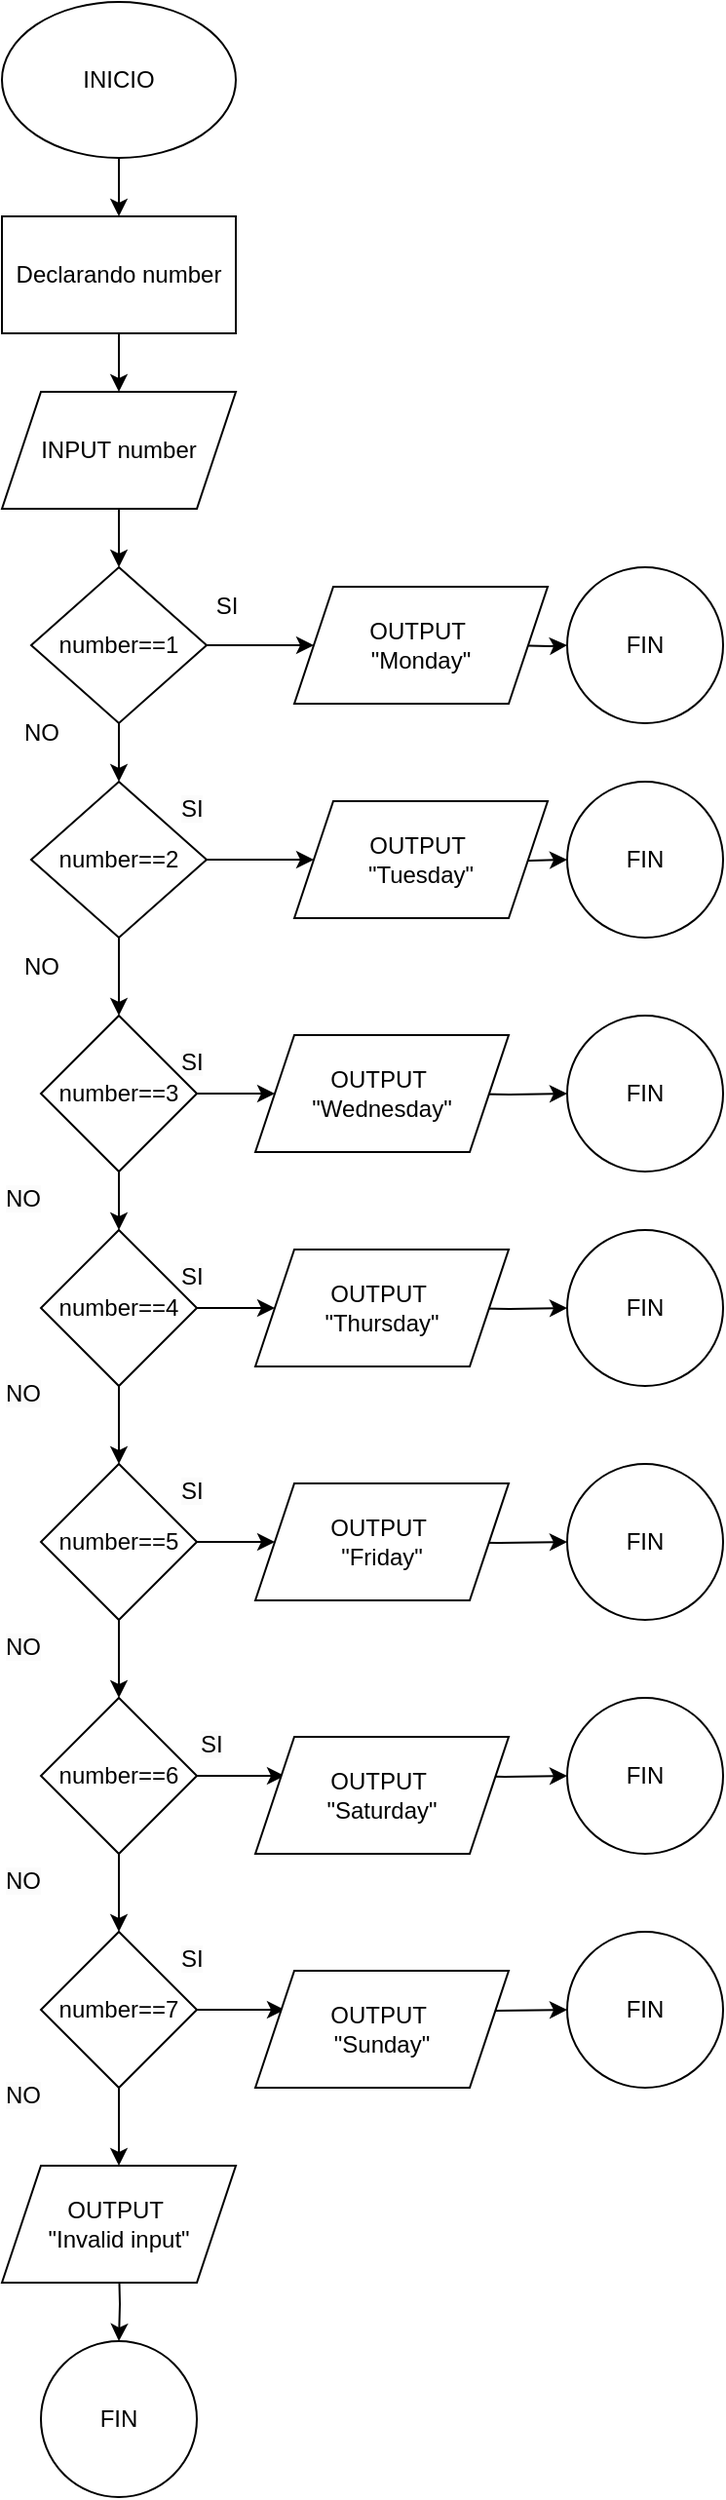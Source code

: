 <mxfile version="24.3.1" type="google">
  <diagram name="Página-1" id="AkaSSvfcnQ7Qk9KbrOoB">
    <mxGraphModel grid="1" page="1" gridSize="10" guides="1" tooltips="1" connect="1" arrows="1" fold="1" pageScale="1" pageWidth="827" pageHeight="1169" math="0" shadow="0">
      <root>
        <mxCell id="0" />
        <mxCell id="1" parent="0" />
        <mxCell id="wdbdzwJytdkCPi4RzAZK-3" value="" style="edgeStyle=orthogonalEdgeStyle;rounded=0;orthogonalLoop=1;jettySize=auto;html=1;" edge="1" parent="1" source="wdbdzwJytdkCPi4RzAZK-1" target="wdbdzwJytdkCPi4RzAZK-2">
          <mxGeometry relative="1" as="geometry" />
        </mxCell>
        <mxCell id="wdbdzwJytdkCPi4RzAZK-1" value="INICIO" style="ellipse;whiteSpace=wrap;html=1;" vertex="1" parent="1">
          <mxGeometry x="340" y="120" width="120" height="80" as="geometry" />
        </mxCell>
        <mxCell id="wdbdzwJytdkCPi4RzAZK-5" value="" style="edgeStyle=orthogonalEdgeStyle;rounded=0;orthogonalLoop=1;jettySize=auto;html=1;" edge="1" parent="1" source="wdbdzwJytdkCPi4RzAZK-2" target="wdbdzwJytdkCPi4RzAZK-4">
          <mxGeometry relative="1" as="geometry" />
        </mxCell>
        <mxCell id="wdbdzwJytdkCPi4RzAZK-2" value="Declarando number" style="whiteSpace=wrap;html=1;" vertex="1" parent="1">
          <mxGeometry x="340" y="230" width="120" height="60" as="geometry" />
        </mxCell>
        <mxCell id="wdbdzwJytdkCPi4RzAZK-7" value="" style="edgeStyle=orthogonalEdgeStyle;rounded=0;orthogonalLoop=1;jettySize=auto;html=1;" edge="1" parent="1" source="wdbdzwJytdkCPi4RzAZK-4" target="wdbdzwJytdkCPi4RzAZK-6">
          <mxGeometry relative="1" as="geometry" />
        </mxCell>
        <mxCell id="wdbdzwJytdkCPi4RzAZK-4" value="INPUT number" style="shape=parallelogram;perimeter=parallelogramPerimeter;whiteSpace=wrap;html=1;fixedSize=1;" vertex="1" parent="1">
          <mxGeometry x="340" y="320" width="120" height="60" as="geometry" />
        </mxCell>
        <mxCell id="wdbdzwJytdkCPi4RzAZK-10" value="" style="edgeStyle=orthogonalEdgeStyle;rounded=0;orthogonalLoop=1;jettySize=auto;html=1;" edge="1" parent="1" source="wdbdzwJytdkCPi4RzAZK-6">
          <mxGeometry relative="1" as="geometry">
            <mxPoint x="500" y="450" as="targetPoint" />
          </mxGeometry>
        </mxCell>
        <mxCell id="wdbdzwJytdkCPi4RzAZK-12" value="" style="edgeStyle=orthogonalEdgeStyle;rounded=0;orthogonalLoop=1;jettySize=auto;html=1;" edge="1" parent="1" source="wdbdzwJytdkCPi4RzAZK-6" target="wdbdzwJytdkCPi4RzAZK-11">
          <mxGeometry relative="1" as="geometry" />
        </mxCell>
        <mxCell id="wdbdzwJytdkCPi4RzAZK-6" value="number==1" style="rhombus;whiteSpace=wrap;html=1;" vertex="1" parent="1">
          <mxGeometry x="355" y="410" width="90" height="80" as="geometry" />
        </mxCell>
        <mxCell id="wdbdzwJytdkCPi4RzAZK-53" value="" style="edgeStyle=orthogonalEdgeStyle;rounded=0;orthogonalLoop=1;jettySize=auto;html=1;" edge="1" parent="1" target="wdbdzwJytdkCPi4RzAZK-52">
          <mxGeometry relative="1" as="geometry">
            <mxPoint x="600" y="450" as="sourcePoint" />
          </mxGeometry>
        </mxCell>
        <mxCell id="wdbdzwJytdkCPi4RzAZK-14" value="" style="edgeStyle=orthogonalEdgeStyle;rounded=0;orthogonalLoop=1;jettySize=auto;html=1;" edge="1" parent="1" source="wdbdzwJytdkCPi4RzAZK-11" target="wdbdzwJytdkCPi4RzAZK-13">
          <mxGeometry relative="1" as="geometry" />
        </mxCell>
        <mxCell id="wdbdzwJytdkCPi4RzAZK-32" value="" style="edgeStyle=orthogonalEdgeStyle;rounded=0;orthogonalLoop=1;jettySize=auto;html=1;" edge="1" parent="1" source="wdbdzwJytdkCPi4RzAZK-11">
          <mxGeometry relative="1" as="geometry">
            <mxPoint x="500" y="560" as="targetPoint" />
          </mxGeometry>
        </mxCell>
        <mxCell id="wdbdzwJytdkCPi4RzAZK-11" value="number==2" style="rhombus;whiteSpace=wrap;html=1;" vertex="1" parent="1">
          <mxGeometry x="355" y="520" width="90" height="80" as="geometry" />
        </mxCell>
        <mxCell id="wdbdzwJytdkCPi4RzAZK-16" value="" style="edgeStyle=orthogonalEdgeStyle;rounded=0;orthogonalLoop=1;jettySize=auto;html=1;" edge="1" parent="1" source="wdbdzwJytdkCPi4RzAZK-13" target="wdbdzwJytdkCPi4RzAZK-15">
          <mxGeometry relative="1" as="geometry" />
        </mxCell>
        <mxCell id="wdbdzwJytdkCPi4RzAZK-34" value="" style="edgeStyle=orthogonalEdgeStyle;rounded=0;orthogonalLoop=1;jettySize=auto;html=1;" edge="1" parent="1" source="wdbdzwJytdkCPi4RzAZK-13">
          <mxGeometry relative="1" as="geometry">
            <mxPoint x="480" y="680" as="targetPoint" />
          </mxGeometry>
        </mxCell>
        <mxCell id="wdbdzwJytdkCPi4RzAZK-13" value="number==3" style="rhombus;whiteSpace=wrap;html=1;" vertex="1" parent="1">
          <mxGeometry x="360" y="640" width="80" height="80" as="geometry" />
        </mxCell>
        <mxCell id="wdbdzwJytdkCPi4RzAZK-18" value="" style="edgeStyle=orthogonalEdgeStyle;rounded=0;orthogonalLoop=1;jettySize=auto;html=1;" edge="1" parent="1" source="wdbdzwJytdkCPi4RzAZK-15" target="wdbdzwJytdkCPi4RzAZK-17">
          <mxGeometry relative="1" as="geometry" />
        </mxCell>
        <mxCell id="wdbdzwJytdkCPi4RzAZK-36" value="" style="edgeStyle=orthogonalEdgeStyle;rounded=0;orthogonalLoop=1;jettySize=auto;html=1;" edge="1" parent="1" source="wdbdzwJytdkCPi4RzAZK-15">
          <mxGeometry relative="1" as="geometry">
            <mxPoint x="480" y="790" as="targetPoint" />
          </mxGeometry>
        </mxCell>
        <mxCell id="wdbdzwJytdkCPi4RzAZK-15" value="number==4" style="rhombus;whiteSpace=wrap;html=1;" vertex="1" parent="1">
          <mxGeometry x="360" y="750" width="80" height="80" as="geometry" />
        </mxCell>
        <mxCell id="wdbdzwJytdkCPi4RzAZK-20" value="" style="edgeStyle=orthogonalEdgeStyle;rounded=0;orthogonalLoop=1;jettySize=auto;html=1;" edge="1" parent="1" source="wdbdzwJytdkCPi4RzAZK-17" target="wdbdzwJytdkCPi4RzAZK-19">
          <mxGeometry relative="1" as="geometry" />
        </mxCell>
        <mxCell id="wdbdzwJytdkCPi4RzAZK-38" value="" style="edgeStyle=orthogonalEdgeStyle;rounded=0;orthogonalLoop=1;jettySize=auto;html=1;" edge="1" parent="1" source="wdbdzwJytdkCPi4RzAZK-17">
          <mxGeometry relative="1" as="geometry">
            <mxPoint x="480" y="910" as="targetPoint" />
          </mxGeometry>
        </mxCell>
        <mxCell id="wdbdzwJytdkCPi4RzAZK-17" value="number==5" style="rhombus;whiteSpace=wrap;html=1;" vertex="1" parent="1">
          <mxGeometry x="360" y="870" width="80" height="80" as="geometry" />
        </mxCell>
        <mxCell id="wdbdzwJytdkCPi4RzAZK-22" value="" style="edgeStyle=orthogonalEdgeStyle;rounded=0;orthogonalLoop=1;jettySize=auto;html=1;" edge="1" parent="1" source="wdbdzwJytdkCPi4RzAZK-19" target="wdbdzwJytdkCPi4RzAZK-21">
          <mxGeometry relative="1" as="geometry" />
        </mxCell>
        <mxCell id="wdbdzwJytdkCPi4RzAZK-40" value="" style="edgeStyle=orthogonalEdgeStyle;rounded=0;orthogonalLoop=1;jettySize=auto;html=1;" edge="1" parent="1" source="wdbdzwJytdkCPi4RzAZK-19">
          <mxGeometry relative="1" as="geometry">
            <mxPoint x="485" y="1030" as="targetPoint" />
          </mxGeometry>
        </mxCell>
        <mxCell id="wdbdzwJytdkCPi4RzAZK-19" value="number==6" style="rhombus;whiteSpace=wrap;html=1;" vertex="1" parent="1">
          <mxGeometry x="360" y="990" width="80" height="80" as="geometry" />
        </mxCell>
        <mxCell id="wdbdzwJytdkCPi4RzAZK-42" value="" style="edgeStyle=orthogonalEdgeStyle;rounded=0;orthogonalLoop=1;jettySize=auto;html=1;" edge="1" parent="1" source="wdbdzwJytdkCPi4RzAZK-21">
          <mxGeometry relative="1" as="geometry">
            <mxPoint x="485" y="1150" as="targetPoint" />
          </mxGeometry>
        </mxCell>
        <mxCell id="wdbdzwJytdkCPi4RzAZK-44" value="" style="edgeStyle=orthogonalEdgeStyle;rounded=0;orthogonalLoop=1;jettySize=auto;html=1;" edge="1" parent="1" source="wdbdzwJytdkCPi4RzAZK-21">
          <mxGeometry relative="1" as="geometry">
            <mxPoint x="400" y="1230" as="targetPoint" />
          </mxGeometry>
        </mxCell>
        <mxCell id="wdbdzwJytdkCPi4RzAZK-21" value="number==7" style="rhombus;whiteSpace=wrap;html=1;" vertex="1" parent="1">
          <mxGeometry x="360" y="1110" width="80" height="80" as="geometry" />
        </mxCell>
        <mxCell id="wdbdzwJytdkCPi4RzAZK-23" value="SI" style="text;html=1;align=center;verticalAlign=middle;resizable=0;points=[];autosize=1;strokeColor=none;fillColor=none;" vertex="1" parent="1">
          <mxGeometry x="440" y="415" width="30" height="30" as="geometry" />
        </mxCell>
        <mxCell id="wdbdzwJytdkCPi4RzAZK-24" value="&lt;span style=&quot;color: rgb(0, 0, 0); font-family: Helvetica; font-size: 12px; font-style: normal; font-variant-ligatures: normal; font-variant-caps: normal; font-weight: 400; letter-spacing: normal; orphans: 2; text-align: center; text-indent: 0px; text-transform: none; widows: 2; word-spacing: 0px; -webkit-text-stroke-width: 0px; white-space: nowrap; background-color: rgb(251, 251, 251); text-decoration-thickness: initial; text-decoration-style: initial; text-decoration-color: initial; display: inline !important; float: none;&quot;&gt;SI&lt;/span&gt;" style="text;whiteSpace=wrap;html=1;" vertex="1" parent="1">
          <mxGeometry x="430" y="520" width="40" height="30" as="geometry" />
        </mxCell>
        <mxCell id="wdbdzwJytdkCPi4RzAZK-25" value="&lt;span style=&quot;color: rgb(0, 0, 0); font-family: Helvetica; font-size: 12px; font-style: normal; font-variant-ligatures: normal; font-variant-caps: normal; font-weight: 400; letter-spacing: normal; orphans: 2; text-align: center; text-indent: 0px; text-transform: none; widows: 2; word-spacing: 0px; -webkit-text-stroke-width: 0px; white-space: nowrap; background-color: rgb(251, 251, 251); text-decoration-thickness: initial; text-decoration-style: initial; text-decoration-color: initial; display: inline !important; float: none;&quot;&gt;SI&lt;/span&gt;" style="text;whiteSpace=wrap;html=1;" vertex="1" parent="1">
          <mxGeometry x="430" y="650" width="40" height="20" as="geometry" />
        </mxCell>
        <mxCell id="wdbdzwJytdkCPi4RzAZK-26" value="&lt;span style=&quot;color: rgb(0, 0, 0); font-family: Helvetica; font-size: 12px; font-style: normal; font-variant-ligatures: normal; font-variant-caps: normal; font-weight: 400; letter-spacing: normal; orphans: 2; text-align: center; text-indent: 0px; text-transform: none; widows: 2; word-spacing: 0px; -webkit-text-stroke-width: 0px; white-space: nowrap; background-color: rgb(251, 251, 251); text-decoration-thickness: initial; text-decoration-style: initial; text-decoration-color: initial; display: inline !important; float: none;&quot;&gt;SI&lt;/span&gt;" style="text;whiteSpace=wrap;html=1;" vertex="1" parent="1">
          <mxGeometry x="430" y="760" width="40" height="20" as="geometry" />
        </mxCell>
        <mxCell id="wdbdzwJytdkCPi4RzAZK-27" value="&lt;span style=&quot;color: rgb(0, 0, 0); font-family: Helvetica; font-size: 12px; font-style: normal; font-variant-ligatures: normal; font-variant-caps: normal; font-weight: 400; letter-spacing: normal; orphans: 2; text-align: center; text-indent: 0px; text-transform: none; widows: 2; word-spacing: 0px; -webkit-text-stroke-width: 0px; white-space: nowrap; background-color: rgb(251, 251, 251); text-decoration-thickness: initial; text-decoration-style: initial; text-decoration-color: initial; display: inline !important; float: none;&quot;&gt;SI&lt;/span&gt;" style="text;whiteSpace=wrap;html=1;" vertex="1" parent="1">
          <mxGeometry x="430" y="870" width="40" height="20" as="geometry" />
        </mxCell>
        <mxCell id="wdbdzwJytdkCPi4RzAZK-28" value="&lt;span style=&quot;color: rgb(0, 0, 0); font-family: Helvetica; font-size: 12px; font-style: normal; font-variant-ligatures: normal; font-variant-caps: normal; font-weight: 400; letter-spacing: normal; orphans: 2; text-align: center; text-indent: 0px; text-transform: none; widows: 2; word-spacing: 0px; -webkit-text-stroke-width: 0px; white-space: nowrap; background-color: rgb(251, 251, 251); text-decoration-thickness: initial; text-decoration-style: initial; text-decoration-color: initial; display: inline !important; float: none;&quot;&gt;SI&lt;/span&gt;" style="text;whiteSpace=wrap;html=1;" vertex="1" parent="1">
          <mxGeometry x="440" y="1000" width="40" height="20" as="geometry" />
        </mxCell>
        <mxCell id="wdbdzwJytdkCPi4RzAZK-29" value="&lt;span style=&quot;color: rgb(0, 0, 0); font-family: Helvetica; font-size: 12px; font-style: normal; font-variant-ligatures: normal; font-variant-caps: normal; font-weight: 400; letter-spacing: normal; orphans: 2; text-align: center; text-indent: 0px; text-transform: none; widows: 2; word-spacing: 0px; -webkit-text-stroke-width: 0px; white-space: nowrap; background-color: rgb(251, 251, 251); text-decoration-thickness: initial; text-decoration-style: initial; text-decoration-color: initial; display: inline !important; float: none;&quot;&gt;SI&lt;/span&gt;" style="text;whiteSpace=wrap;html=1;" vertex="1" parent="1">
          <mxGeometry x="430" y="1110" width="40" height="30" as="geometry" />
        </mxCell>
        <mxCell id="wdbdzwJytdkCPi4RzAZK-55" value="" style="edgeStyle=orthogonalEdgeStyle;rounded=0;orthogonalLoop=1;jettySize=auto;html=1;" edge="1" parent="1" target="wdbdzwJytdkCPi4RzAZK-54">
          <mxGeometry relative="1" as="geometry">
            <mxPoint x="590" y="560" as="sourcePoint" />
          </mxGeometry>
        </mxCell>
        <mxCell id="wdbdzwJytdkCPi4RzAZK-57" value="" style="edgeStyle=orthogonalEdgeStyle;rounded=0;orthogonalLoop=1;jettySize=auto;html=1;" edge="1" parent="1" target="wdbdzwJytdkCPi4RzAZK-56">
          <mxGeometry relative="1" as="geometry">
            <mxPoint x="570" y="680" as="sourcePoint" />
          </mxGeometry>
        </mxCell>
        <mxCell id="wdbdzwJytdkCPi4RzAZK-59" value="" style="edgeStyle=orthogonalEdgeStyle;rounded=0;orthogonalLoop=1;jettySize=auto;html=1;" edge="1" parent="1" target="wdbdzwJytdkCPi4RzAZK-58">
          <mxGeometry relative="1" as="geometry">
            <mxPoint x="570" y="790" as="sourcePoint" />
          </mxGeometry>
        </mxCell>
        <mxCell id="wdbdzwJytdkCPi4RzAZK-61" value="" style="edgeStyle=orthogonalEdgeStyle;rounded=0;orthogonalLoop=1;jettySize=auto;html=1;" edge="1" parent="1" target="wdbdzwJytdkCPi4RzAZK-60">
          <mxGeometry relative="1" as="geometry">
            <mxPoint x="560" y="910" as="sourcePoint" />
          </mxGeometry>
        </mxCell>
        <mxCell id="wdbdzwJytdkCPi4RzAZK-63" value="" style="edgeStyle=orthogonalEdgeStyle;rounded=0;orthogonalLoop=1;jettySize=auto;html=1;" edge="1" parent="1" target="wdbdzwJytdkCPi4RzAZK-62">
          <mxGeometry relative="1" as="geometry">
            <mxPoint x="565" y="1030" as="sourcePoint" />
          </mxGeometry>
        </mxCell>
        <mxCell id="wdbdzwJytdkCPi4RzAZK-65" value="" style="edgeStyle=orthogonalEdgeStyle;rounded=0;orthogonalLoop=1;jettySize=auto;html=1;" edge="1" parent="1" target="wdbdzwJytdkCPi4RzAZK-64">
          <mxGeometry relative="1" as="geometry">
            <mxPoint x="555" y="1150" as="sourcePoint" />
          </mxGeometry>
        </mxCell>
        <mxCell id="wdbdzwJytdkCPi4RzAZK-67" value="" style="edgeStyle=orthogonalEdgeStyle;rounded=0;orthogonalLoop=1;jettySize=auto;html=1;" edge="1" parent="1" target="wdbdzwJytdkCPi4RzAZK-66">
          <mxGeometry relative="1" as="geometry">
            <mxPoint x="400" y="1280" as="sourcePoint" />
          </mxGeometry>
        </mxCell>
        <mxCell id="wdbdzwJytdkCPi4RzAZK-45" value="NO" style="text;html=1;align=center;verticalAlign=middle;resizable=0;points=[];autosize=1;strokeColor=none;fillColor=none;" vertex="1" parent="1">
          <mxGeometry x="340" y="480" width="40" height="30" as="geometry" />
        </mxCell>
        <mxCell id="wdbdzwJytdkCPi4RzAZK-46" value="NO" style="text;html=1;align=center;verticalAlign=middle;resizable=0;points=[];autosize=1;strokeColor=none;fillColor=none;" vertex="1" parent="1">
          <mxGeometry x="340" y="600" width="40" height="30" as="geometry" />
        </mxCell>
        <mxCell id="wdbdzwJytdkCPi4RzAZK-47" value="&lt;span style=&quot;color: rgb(0, 0, 0); font-family: Helvetica; font-size: 12px; font-style: normal; font-variant-ligatures: normal; font-variant-caps: normal; font-weight: 400; letter-spacing: normal; orphans: 2; text-align: center; text-indent: 0px; text-transform: none; widows: 2; word-spacing: 0px; -webkit-text-stroke-width: 0px; white-space: nowrap; background-color: rgb(251, 251, 251); text-decoration-thickness: initial; text-decoration-style: initial; text-decoration-color: initial; display: inline !important; float: none;&quot;&gt;NO&lt;/span&gt;" style="text;whiteSpace=wrap;html=1;" vertex="1" parent="1">
          <mxGeometry x="340" y="720" width="70" height="40" as="geometry" />
        </mxCell>
        <mxCell id="wdbdzwJytdkCPi4RzAZK-48" value="&lt;span style=&quot;color: rgb(0, 0, 0); font-family: Helvetica; font-size: 12px; font-style: normal; font-variant-ligatures: normal; font-variant-caps: normal; font-weight: 400; letter-spacing: normal; orphans: 2; text-align: center; text-indent: 0px; text-transform: none; widows: 2; word-spacing: 0px; -webkit-text-stroke-width: 0px; white-space: nowrap; background-color: rgb(251, 251, 251); text-decoration-thickness: initial; text-decoration-style: initial; text-decoration-color: initial; display: inline !important; float: none;&quot;&gt;NO&lt;/span&gt;" style="text;whiteSpace=wrap;html=1;" vertex="1" parent="1">
          <mxGeometry x="340" y="820" width="70" height="40" as="geometry" />
        </mxCell>
        <mxCell id="wdbdzwJytdkCPi4RzAZK-49" value="&lt;span style=&quot;color: rgb(0, 0, 0); font-family: Helvetica; font-size: 12px; font-style: normal; font-variant-ligatures: normal; font-variant-caps: normal; font-weight: 400; letter-spacing: normal; orphans: 2; text-align: center; text-indent: 0px; text-transform: none; widows: 2; word-spacing: 0px; -webkit-text-stroke-width: 0px; white-space: nowrap; background-color: rgb(251, 251, 251); text-decoration-thickness: initial; text-decoration-style: initial; text-decoration-color: initial; display: inline !important; float: none;&quot;&gt;NO&lt;/span&gt;" style="text;whiteSpace=wrap;html=1;" vertex="1" parent="1">
          <mxGeometry x="340" y="950" width="70" height="40" as="geometry" />
        </mxCell>
        <mxCell id="wdbdzwJytdkCPi4RzAZK-50" value="&lt;span style=&quot;color: rgb(0, 0, 0); font-family: Helvetica; font-size: 12px; font-style: normal; font-variant-ligatures: normal; font-variant-caps: normal; font-weight: 400; letter-spacing: normal; orphans: 2; text-align: center; text-indent: 0px; text-transform: none; widows: 2; word-spacing: 0px; -webkit-text-stroke-width: 0px; white-space: nowrap; background-color: rgb(251, 251, 251); text-decoration-thickness: initial; text-decoration-style: initial; text-decoration-color: initial; display: inline !important; float: none;&quot;&gt;NO&lt;/span&gt;" style="text;whiteSpace=wrap;html=1;" vertex="1" parent="1">
          <mxGeometry x="340" y="1070" width="70" height="40" as="geometry" />
        </mxCell>
        <mxCell id="wdbdzwJytdkCPi4RzAZK-51" value="&lt;span style=&quot;color: rgb(0, 0, 0); font-family: Helvetica; font-size: 12px; font-style: normal; font-variant-ligatures: normal; font-variant-caps: normal; font-weight: 400; letter-spacing: normal; orphans: 2; text-align: center; text-indent: 0px; text-transform: none; widows: 2; word-spacing: 0px; -webkit-text-stroke-width: 0px; white-space: nowrap; background-color: rgb(251, 251, 251); text-decoration-thickness: initial; text-decoration-style: initial; text-decoration-color: initial; display: inline !important; float: none;&quot;&gt;NO&lt;/span&gt;" style="text;whiteSpace=wrap;html=1;" vertex="1" parent="1">
          <mxGeometry x="340" y="1180" width="70" height="40" as="geometry" />
        </mxCell>
        <mxCell id="wdbdzwJytdkCPi4RzAZK-52" value="FIN" style="ellipse;whiteSpace=wrap;html=1;" vertex="1" parent="1">
          <mxGeometry x="630" y="410" width="80" height="80" as="geometry" />
        </mxCell>
        <mxCell id="wdbdzwJytdkCPi4RzAZK-54" value="FIN" style="ellipse;whiteSpace=wrap;html=1;" vertex="1" parent="1">
          <mxGeometry x="630" y="520" width="80" height="80" as="geometry" />
        </mxCell>
        <mxCell id="wdbdzwJytdkCPi4RzAZK-56" value="FIN" style="ellipse;whiteSpace=wrap;html=1;" vertex="1" parent="1">
          <mxGeometry x="630" y="640" width="80" height="80" as="geometry" />
        </mxCell>
        <mxCell id="wdbdzwJytdkCPi4RzAZK-58" value="FIN" style="ellipse;whiteSpace=wrap;html=1;" vertex="1" parent="1">
          <mxGeometry x="630" y="750" width="80" height="80" as="geometry" />
        </mxCell>
        <mxCell id="wdbdzwJytdkCPi4RzAZK-60" value="FIN" style="ellipse;whiteSpace=wrap;html=1;" vertex="1" parent="1">
          <mxGeometry x="630" y="870" width="80" height="80" as="geometry" />
        </mxCell>
        <mxCell id="wdbdzwJytdkCPi4RzAZK-62" value="FIN" style="ellipse;whiteSpace=wrap;html=1;" vertex="1" parent="1">
          <mxGeometry x="630" y="990" width="80" height="80" as="geometry" />
        </mxCell>
        <mxCell id="wdbdzwJytdkCPi4RzAZK-64" value="FIN" style="ellipse;whiteSpace=wrap;html=1;" vertex="1" parent="1">
          <mxGeometry x="630" y="1110" width="80" height="80" as="geometry" />
        </mxCell>
        <mxCell id="wdbdzwJytdkCPi4RzAZK-66" value="FIN" style="ellipse;whiteSpace=wrap;html=1;" vertex="1" parent="1">
          <mxGeometry x="360" y="1320" width="80" height="80" as="geometry" />
        </mxCell>
        <mxCell id="oWwa5mIUjVDydJ7BDGdp-1" value="OUTPUT&amp;nbsp;&lt;div&gt;&quot;Monday&quot;&lt;/div&gt;" style="shape=parallelogram;perimeter=parallelogramPerimeter;whiteSpace=wrap;html=1;fixedSize=1;" vertex="1" parent="1">
          <mxGeometry x="490" y="420" width="130" height="60" as="geometry" />
        </mxCell>
        <mxCell id="oWwa5mIUjVDydJ7BDGdp-2" value="OUTPUT&amp;nbsp;&lt;div&gt;&quot;Tuesday&quot;&lt;/div&gt;" style="shape=parallelogram;perimeter=parallelogramPerimeter;whiteSpace=wrap;html=1;fixedSize=1;" vertex="1" parent="1">
          <mxGeometry x="490" y="530" width="130" height="60" as="geometry" />
        </mxCell>
        <mxCell id="oWwa5mIUjVDydJ7BDGdp-3" value="OUTPUT&amp;nbsp;&lt;div&gt;&quot;Wednesday&quot;&lt;/div&gt;" style="shape=parallelogram;perimeter=parallelogramPerimeter;whiteSpace=wrap;html=1;fixedSize=1;" vertex="1" parent="1">
          <mxGeometry x="470" y="650" width="130" height="60" as="geometry" />
        </mxCell>
        <mxCell id="oWwa5mIUjVDydJ7BDGdp-4" value="OUTPUT&amp;nbsp;&lt;div&gt;&quot;Thursday&quot;&lt;/div&gt;" style="shape=parallelogram;perimeter=parallelogramPerimeter;whiteSpace=wrap;html=1;fixedSize=1;" vertex="1" parent="1">
          <mxGeometry x="470" y="760" width="130" height="60" as="geometry" />
        </mxCell>
        <mxCell id="oWwa5mIUjVDydJ7BDGdp-5" value="OUTPUT&amp;nbsp;&lt;div&gt;&quot;Friday&quot;&lt;/div&gt;" style="shape=parallelogram;perimeter=parallelogramPerimeter;whiteSpace=wrap;html=1;fixedSize=1;" vertex="1" parent="1">
          <mxGeometry x="470" y="880" width="130" height="60" as="geometry" />
        </mxCell>
        <mxCell id="oWwa5mIUjVDydJ7BDGdp-6" value="OUTPUT&amp;nbsp;&lt;div&gt;&quot;Saturday&quot;&lt;/div&gt;" style="shape=parallelogram;perimeter=parallelogramPerimeter;whiteSpace=wrap;html=1;fixedSize=1;" vertex="1" parent="1">
          <mxGeometry x="470" y="1010" width="130" height="60" as="geometry" />
        </mxCell>
        <mxCell id="oWwa5mIUjVDydJ7BDGdp-7" value="OUTPUT&amp;nbsp;&lt;div&gt;&quot;Sunday&quot;&lt;/div&gt;" style="shape=parallelogram;perimeter=parallelogramPerimeter;whiteSpace=wrap;html=1;fixedSize=1;" vertex="1" parent="1">
          <mxGeometry x="470" y="1130" width="130" height="60" as="geometry" />
        </mxCell>
        <mxCell id="oWwa5mIUjVDydJ7BDGdp-10" value="OUTPUT&amp;nbsp;&lt;div&gt;&quot;Invalid input&quot;&lt;/div&gt;" style="shape=parallelogram;perimeter=parallelogramPerimeter;whiteSpace=wrap;html=1;fixedSize=1;" vertex="1" parent="1">
          <mxGeometry x="340" y="1230" width="120" height="60" as="geometry" />
        </mxCell>
      </root>
    </mxGraphModel>
  </diagram>
</mxfile>
